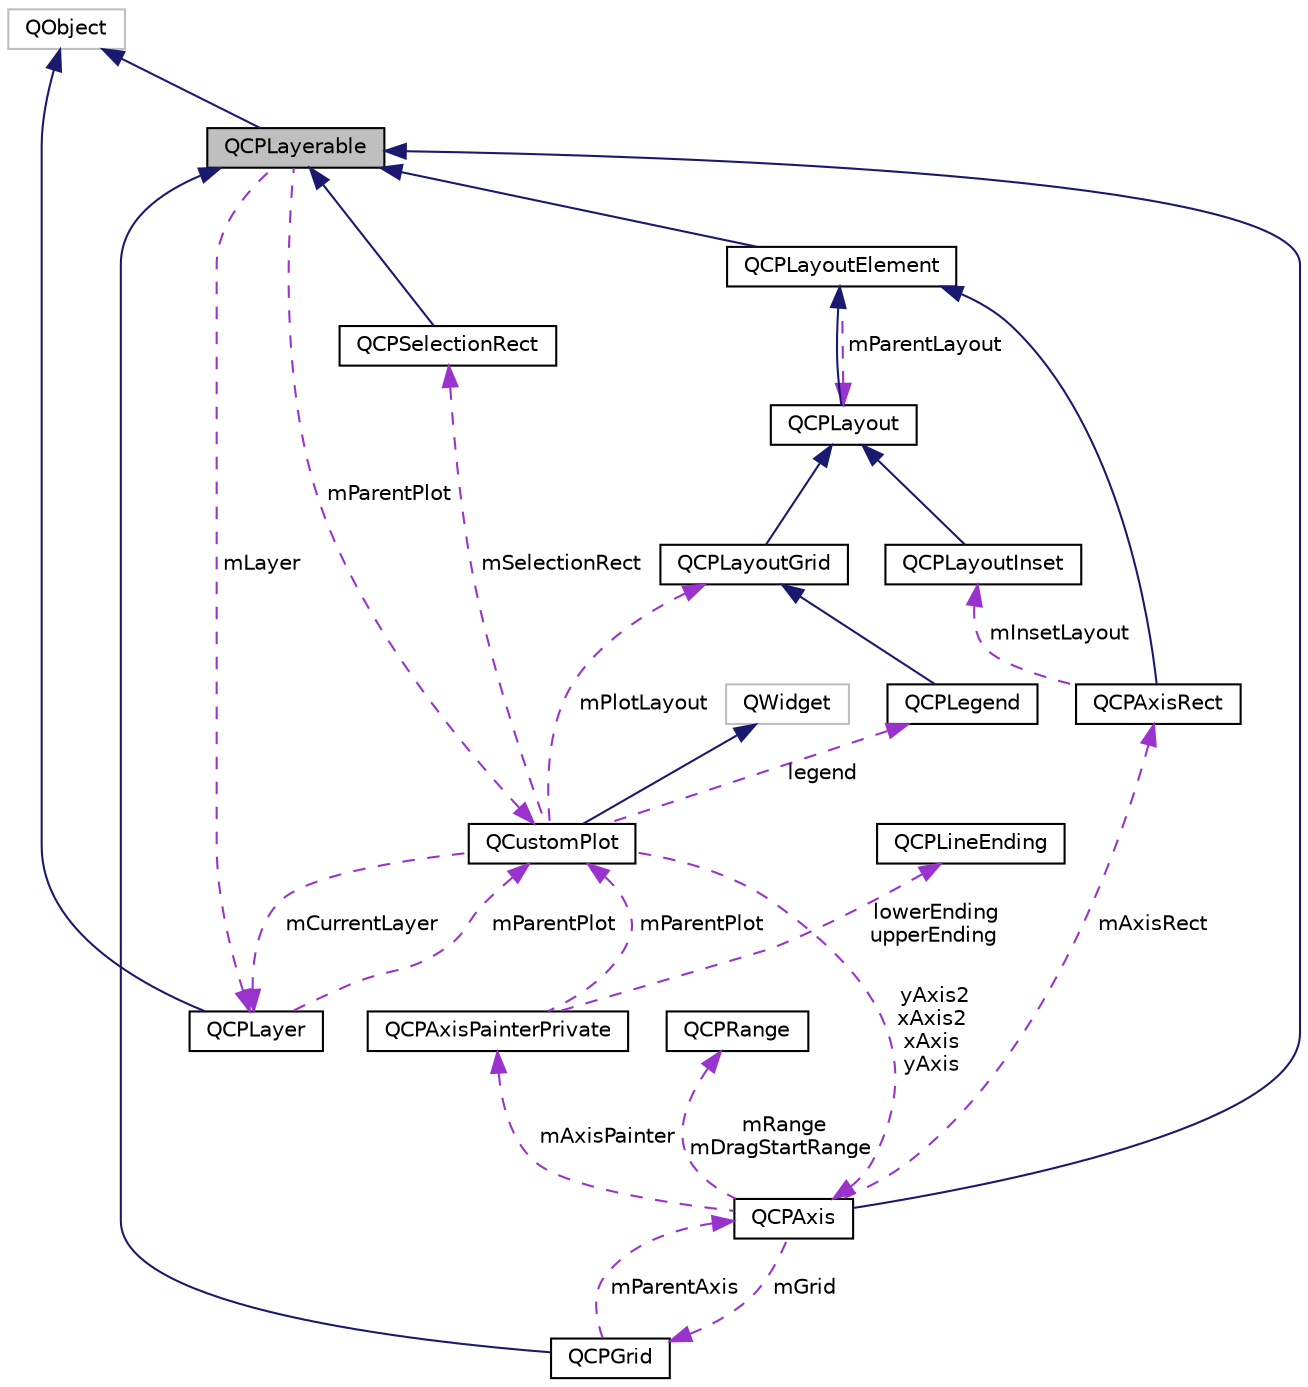 digraph "QCPLayerable"
{
  edge [fontname="Helvetica",fontsize="10",labelfontname="Helvetica",labelfontsize="10"];
  node [fontname="Helvetica",fontsize="10",shape=record];
  Node40 [label="QCPLayerable",height=0.2,width=0.4,color="black", fillcolor="grey75", style="filled", fontcolor="black"];
  Node41 -> Node40 [dir="back",color="midnightblue",fontsize="10",style="solid",fontname="Helvetica"];
  Node41 [label="QObject",height=0.2,width=0.4,color="grey75", fillcolor="white", style="filled"];
  Node42 -> Node40 [dir="back",color="darkorchid3",fontsize="10",style="dashed",label=" mLayer" ,fontname="Helvetica"];
  Node42 [label="QCPLayer",height=0.2,width=0.4,color="black", fillcolor="white", style="filled",URL="$classQCPLayer.html",tooltip="A layer that may contain objects, to control the rendering order. "];
  Node41 -> Node42 [dir="back",color="midnightblue",fontsize="10",style="solid",fontname="Helvetica"];
  Node43 -> Node42 [dir="back",color="darkorchid3",fontsize="10",style="dashed",label=" mParentPlot" ,fontname="Helvetica"];
  Node43 [label="QCustomPlot",height=0.2,width=0.4,color="black", fillcolor="white", style="filled",URL="$classQCustomPlot.html",tooltip="The central class of the library. This is the QWidget which displays the plot and interacts with the ..."];
  Node44 -> Node43 [dir="back",color="midnightblue",fontsize="10",style="solid",fontname="Helvetica"];
  Node44 [label="QWidget",height=0.2,width=0.4,color="grey75", fillcolor="white", style="filled"];
  Node42 -> Node43 [dir="back",color="darkorchid3",fontsize="10",style="dashed",label=" mCurrentLayer" ,fontname="Helvetica"];
  Node45 -> Node43 [dir="back",color="darkorchid3",fontsize="10",style="dashed",label=" mPlotLayout" ,fontname="Helvetica"];
  Node45 [label="QCPLayoutGrid",height=0.2,width=0.4,color="black", fillcolor="white", style="filled",URL="$classQCPLayoutGrid.html",tooltip="A layout that arranges child elements in a grid. "];
  Node46 -> Node45 [dir="back",color="midnightblue",fontsize="10",style="solid",fontname="Helvetica"];
  Node46 [label="QCPLayout",height=0.2,width=0.4,color="black", fillcolor="white", style="filled",URL="$classQCPLayout.html",tooltip="The abstract base class for layouts. "];
  Node47 -> Node46 [dir="back",color="midnightblue",fontsize="10",style="solid",fontname="Helvetica"];
  Node47 [label="QCPLayoutElement",height=0.2,width=0.4,color="black", fillcolor="white", style="filled",URL="$classQCPLayoutElement.html",tooltip="The abstract base class for all objects that form the layout system. "];
  Node40 -> Node47 [dir="back",color="midnightblue",fontsize="10",style="solid",fontname="Helvetica"];
  Node46 -> Node47 [dir="back",color="darkorchid3",fontsize="10",style="dashed",label=" mParentLayout" ,fontname="Helvetica"];
  Node48 -> Node43 [dir="back",color="darkorchid3",fontsize="10",style="dashed",label=" mSelectionRect" ,fontname="Helvetica"];
  Node48 [label="QCPSelectionRect",height=0.2,width=0.4,color="black", fillcolor="white", style="filled",URL="$classQCPSelectionRect.html",tooltip="Provides rect/rubber-band data selection and range zoom interaction. "];
  Node40 -> Node48 [dir="back",color="midnightblue",fontsize="10",style="solid",fontname="Helvetica"];
  Node49 -> Node43 [dir="back",color="darkorchid3",fontsize="10",style="dashed",label=" yAxis2\nxAxis2\nxAxis\nyAxis" ,fontname="Helvetica"];
  Node49 [label="QCPAxis",height=0.2,width=0.4,color="black", fillcolor="white", style="filled",URL="$classQCPAxis.html",tooltip="Manages a single axis inside a QCustomPlot. "];
  Node40 -> Node49 [dir="back",color="midnightblue",fontsize="10",style="solid",fontname="Helvetica"];
  Node50 -> Node49 [dir="back",color="darkorchid3",fontsize="10",style="dashed",label=" mRange\nmDragStartRange" ,fontname="Helvetica"];
  Node50 [label="QCPRange",height=0.2,width=0.4,color="black", fillcolor="white", style="filled",URL="$classQCPRange.html",tooltip="Represents the range an axis is encompassing. "];
  Node51 -> Node49 [dir="back",color="darkorchid3",fontsize="10",style="dashed",label=" mAxisPainter" ,fontname="Helvetica"];
  Node51 [label="QCPAxisPainterPrivate",height=0.2,width=0.4,color="black", fillcolor="white", style="filled",URL="$classQCPAxisPainterPrivate.html"];
  Node52 -> Node51 [dir="back",color="darkorchid3",fontsize="10",style="dashed",label=" lowerEnding\nupperEnding" ,fontname="Helvetica"];
  Node52 [label="QCPLineEnding",height=0.2,width=0.4,color="black", fillcolor="white", style="filled",URL="$classQCPLineEnding.html",tooltip="Handles the different ending decorations for line-like items. "];
  Node43 -> Node51 [dir="back",color="darkorchid3",fontsize="10",style="dashed",label=" mParentPlot" ,fontname="Helvetica"];
  Node53 -> Node49 [dir="back",color="darkorchid3",fontsize="10",style="dashed",label=" mGrid" ,fontname="Helvetica"];
  Node53 [label="QCPGrid",height=0.2,width=0.4,color="black", fillcolor="white", style="filled",URL="$classQCPGrid.html",tooltip="Responsible for drawing the grid of a QCPAxis. "];
  Node40 -> Node53 [dir="back",color="midnightblue",fontsize="10",style="solid",fontname="Helvetica"];
  Node49 -> Node53 [dir="back",color="darkorchid3",fontsize="10",style="dashed",label=" mParentAxis" ,fontname="Helvetica"];
  Node54 -> Node49 [dir="back",color="darkorchid3",fontsize="10",style="dashed",label=" mAxisRect" ,fontname="Helvetica"];
  Node54 [label="QCPAxisRect",height=0.2,width=0.4,color="black", fillcolor="white", style="filled",URL="$classQCPAxisRect.html",tooltip="Holds multiple axes and arranges them in a rectangular shape. "];
  Node47 -> Node54 [dir="back",color="midnightblue",fontsize="10",style="solid",fontname="Helvetica"];
  Node55 -> Node54 [dir="back",color="darkorchid3",fontsize="10",style="dashed",label=" mInsetLayout" ,fontname="Helvetica"];
  Node55 [label="QCPLayoutInset",height=0.2,width=0.4,color="black", fillcolor="white", style="filled",URL="$classQCPLayoutInset.html",tooltip="A layout that places child elements aligned to the border or arbitrarily positioned. "];
  Node46 -> Node55 [dir="back",color="midnightblue",fontsize="10",style="solid",fontname="Helvetica"];
  Node56 -> Node43 [dir="back",color="darkorchid3",fontsize="10",style="dashed",label=" legend" ,fontname="Helvetica"];
  Node56 [label="QCPLegend",height=0.2,width=0.4,color="black", fillcolor="white", style="filled",URL="$classQCPLegend.html",tooltip="Manages a legend inside a QCustomPlot. "];
  Node45 -> Node56 [dir="back",color="midnightblue",fontsize="10",style="solid",fontname="Helvetica"];
  Node43 -> Node40 [dir="back",color="darkorchid3",fontsize="10",style="dashed",label=" mParentPlot" ,fontname="Helvetica"];
}
